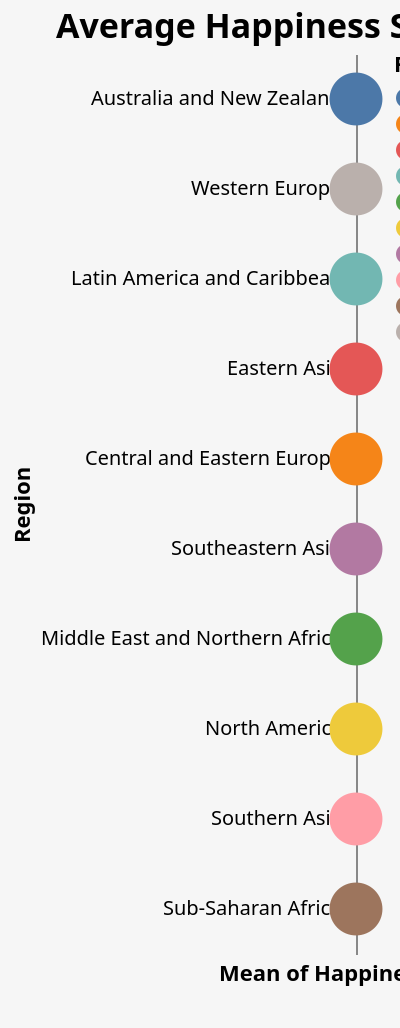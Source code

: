 {
  "$schema": "https://vega.github.io/schema/vega-lite/v4.json",
  "padding": 5,
  "title": {
    "text": "Average Happiness Score by Region",
    "fontSize": 17,
    "fontWeight": 600
  },
  "description": "A simple bar chart with embedded data.",
  "width": "container",
  "height": 450,
  "data": {
    "values": [
      {
        "Country": "Afghanistan",
        "Region": "Southern Asia",
        "Happiness Score": 3.203,
        "Economy (GDP per capita)": 0.35,
        "Social support": 0.517,
        "Health (life expectancy)": 0.361,
        "Freedom to make life choices": 0,
        "Generosity": 0.158,
        "Perceptions of corruption": 0.025,
        "Life expectancy": 64.833,
        "Suicide rate (100,000)": 1747
      },
      {
        "Country": "Albania",
        "Region": "Central and Eastern Europe",
        "Happiness Score": 4.719,
        "Economy (GDP per capita)": 0.947,
        "Social support": 0.848,
        "Health (life expectancy)": 0.874,
        "Freedom to make life choices": 0.383,
        "Generosity": 0.178,
        "Perceptions of corruption": 0.027,
        "Life expectancy": 78.573,
        "Suicide rate (100,000)": 182
      },
      {
        "Country": "Algeria",
        "Region": "Middle East and Northern Africa",
        "Happiness Score": 5.211,
        "Economy (GDP per capita)": 1.002,
        "Social support": 1.16,
        "Health (life expectancy)": 0.785,
        "Freedom to make life choices": 0.086,
        "Generosity": 0.073,
        "Perceptions of corruption": 0.114,
        "Life expectancy": 76.88,
        "Suicide rate (100,000)": 1351
      },
      {
        "Country": "Angola",
        "Region": "Sub-Saharan Africa",
        "Happiness Score": 3.795,
        "Economy (GDP per capita)": 0.73,
        "Social support": 1.125,
        "Health (life expectancy)": 0.269,
        "Freedom to make life choices": 0,
        "Generosity": 0.079,
        "Perceptions of corruption": 0.061,
        "Life expectancy": 61.147,
        "Suicide rate (100,000)": 1448
      },
      {
        "Country": "Argentina",
        "Region": "Latin America and Caribbean",
        "Happiness Score": 6.086,
        "Economy (GDP per capita)": 1.092,
        "Social support": 1.432,
        "Health (life expectancy)": 0.881,
        "Freedom to make life choices": 0.471,
        "Generosity": 0.066,
        "Perceptions of corruption": 0.05,
        "Life expectancy": 76.667,
        "Suicide rate (100,000)": 4081
      },
      {
        "Country": "Armenia",
        "Region": "Central and Eastern Europe",
        "Happiness Score": 4.559,
        "Economy (GDP per capita)": 0.85,
        "Social support": 1.055,
        "Health (life expectancy)": 0.815,
        "Freedom to make life choices": 0.283,
        "Generosity": 0.095,
        "Perceptions of corruption": 0.064,
        "Life expectancy": 75.087,
        "Suicide rate (100,000)": 195
      },
      {
        "Country": "Australia",
        "Region": "Australia and New Zealand",
        "Happiness Score": 7.228,
        "Economy (GDP per capita)": 1.372,
        "Social support": 1.548,
        "Health (life expectancy)": 1.036,
        "Freedom to make life choices": 0.557,
        "Generosity": 0.332,
        "Perceptions of corruption": 0.29,
        "Life expectancy": 83.436,
        "Suicide rate (100,000)": 3287
      },
      {
        "Country": "Austria",
        "Region": "Western Europe",
        "Happiness Score": 7.246,
        "Economy (GDP per capita)": 1.376,
        "Social support": 1.475,
        "Health (life expectancy)": 1.016,
        "Freedom to make life choices": 0.532,
        "Generosity": 0.244,
        "Perceptions of corruption": 0.226,
        "Life expectancy": 81.544,
        "Suicide rate (100,000)": 1387
      },
      {
        "Country": "Azerbaijan",
        "Region": "Central and Eastern Europe",
        "Happiness Score": 5.208,
        "Economy (GDP per capita)": 1.043,
        "Social support": 1.147,
        "Health (life expectancy)": 0.769,
        "Freedom to make life choices": 0.351,
        "Generosity": 0.035,
        "Perceptions of corruption": 0.182,
        "Life expectancy": 73.005,
        "Suicide rate (100,000)": 259
      },
      {
        "Country": "Bahrain",
        "Region": "Middle East and Northern Africa",
        "Happiness Score": 6.199,
        "Economy (GDP per capita)": 1.362,
        "Social support": 1.368,
        "Health (life expectancy)": 0.871,
        "Freedom to make life choices": 0.536,
        "Generosity": 0.255,
        "Perceptions of corruption": 0.11,
        "Life expectancy": 77.292,
        "Suicide rate (100,000)": 93
      },
      {
        "Country": "Bangladesh",
        "Region": "Southern Asia",
        "Happiness Score": 4.456,
        "Economy (GDP per capita)": 0.562,
        "Social support": 0.928,
        "Health (life expectancy)": 0.723,
        "Freedom to make life choices": 0.527,
        "Generosity": 0.166,
        "Perceptions of corruption": 0.143,
        "Life expectancy": 72.591,
        "Suicide rate (100,000)": 9521
      },
      {
        "Country": "Belarus",
        "Region": "Central and Eastern Europe",
        "Happiness Score": 5.323,
        "Economy (GDP per capita)": 1.067,
        "Social support": 1.465,
        "Health (life expectancy)": 0.789,
        "Freedom to make life choices": 0.235,
        "Generosity": 0.094,
        "Perceptions of corruption": 0.142,
        "Life expectancy": 74.791,
        "Suicide rate (100,000)": 2477
      },
      {
        "Country": "Belgium",
        "Region": "Western Europe",
        "Happiness Score": 6.923,
        "Economy (GDP per capita)": 1.356,
        "Social support": 1.504,
        "Health (life expectancy)": 0.986,
        "Freedom to make life choices": 0.473,
        "Generosity": 0.16,
        "Perceptions of corruption": 0.21,
        "Life expectancy": 81.628,
        "Suicide rate (100,000)": 2377
      },
      {
        "Country": "Benin",
        "Region": "Latin America and Caribbean",
        "Happiness Score": 4.883,
        "Economy (GDP per capita)": 0.393,
        "Social support": 0.437,
        "Health (life expectancy)": 0.397,
        "Freedom to make life choices": 0.349,
        "Generosity": 0.175,
        "Perceptions of corruption": 0.082,
        "Life expectancy": 61.771,
        "Suicide rate (100,000)": 1137
      },
      {
        "Country": "Bhutan",
        "Region": "Sub-Saharan Africa",
        "Happiness Score": 5.082,
        "Economy (GDP per capita)": 0.813,
        "Social support": 1.321,
        "Health (life expectancy)": 0.604,
        "Freedom to make life choices": 0.457,
        "Generosity": 0.37,
        "Perceptions of corruption": 0.167,
        "Life expectancy": 71.777,
        "Suicide rate (100,000)": 86
      },
      {
        "Country": "Bolivia",
        "Region": "Southern Asia",
        "Happiness Score": 5.779,
        "Economy (GDP per capita)": 0.776,
        "Social support": 1.209,
        "Health (life expectancy)": 0.706,
        "Freedom to make life choices": 0.511,
        "Generosity": 0.137,
        "Perceptions of corruption": 0.064,
        "Life expectancy": 71.513,
        "Suicide rate (100,000)": 0
      },
      {
        "Country": "Bosnia and Herzegovina",
        "Region": "Latin America and Caribbean",
        "Happiness Score": 5.386,
        "Economy (GDP per capita)": 0.945,
        "Social support": 1.212,
        "Health (life expectancy)": 0.845,
        "Freedom to make life choices": 0.212,
        "Generosity": 0.263,
        "Perceptions of corruption": 0.006,
        "Life expectancy": 77.401,
        "Suicide rate (100,000)": 293
      },
      {
        "Country": "Botswana",
        "Region": "Central and Eastern Europe",
        "Happiness Score": 3.488,
        "Economy (GDP per capita)": 1.041,
        "Social support": 1.145,
        "Health (life expectancy)": 0.538,
        "Freedom to make life choices": 0.455,
        "Generosity": 0.025,
        "Perceptions of corruption": 0.1,
        "Life expectancy": 69.592,
        "Suicide rate (100,000)": 210
      },
      {
        "Country": "Brazil",
        "Region": "Sub-Saharan Africa",
        "Happiness Score": 6.3,
        "Economy (GDP per capita)": 1.004,
        "Social support": 1.439,
        "Health (life expectancy)": 0.802,
        "Freedom to make life choices": 0.39,
        "Generosity": 0.099,
        "Perceptions of corruption": 0.086,
        "Life expectancy": 75.881,
        "Suicide rate (100,000)": 13616
      },
      {
        "Country": "Bulgaria",
        "Region": "Latin America and Caribbean",
        "Happiness Score": 5.011,
        "Economy (GDP per capita)": 1.092,
        "Social support": 1.513,
        "Health (life expectancy)": 0.815,
        "Freedom to make life choices": 0.311,
        "Generosity": 0.081,
        "Perceptions of corruption": 0.004,
        "Life expectancy": 75.046,
        "Suicide rate (100,000)": 811
      },
      {
        "Country": "Burkina Faso",
        "Region": "Central and Eastern Europe",
        "Happiness Score": 4.587,
        "Economy (GDP per capita)": 0.331,
        "Social support": 1.056,
        "Health (life expectancy)": 0.38,
        "Freedom to make life choices": 0.255,
        "Generosity": 0.177,
        "Perceptions of corruption": 0.113,
        "Life expectancy": 61.577,
        "Suicide rate (100,000)": 1521
      },
      {
        "Country": "Burundi",
        "Region": "Sub-Saharan Africa",
        "Happiness Score": 3.775,
        "Economy (GDP per capita)": 0.046,
        "Social support": 0.447,
        "Health (life expectancy)": 0.38,
        "Freedom to make life choices": 0.22,
        "Generosity": 0.176,
        "Perceptions of corruption": 0.18,
        "Life expectancy": 61.584,
        "Suicide rate (100,000)": 1017
      },
      {
        "Country": "Cambodia",
        "Region": "Sub-Saharan Africa",
        "Happiness Score": 4.7,
        "Economy (GDP per capita)": 0.574,
        "Social support": 1.122,
        "Health (life expectancy)": 0.637,
        "Freedom to make life choices": 0.609,
        "Generosity": 0.232,
        "Perceptions of corruption": 0.062,
        "Life expectancy": 69.823,
        "Suicide rate (100,000)": 861
      },
      {
        "Country": "Cameroon",
        "Region": "Southeastern Asia",
        "Happiness Score": 5.044,
        "Economy (GDP per capita)": 0.549,
        "Social support": 0.91,
        "Health (life expectancy)": 0.331,
        "Freedom to make life choices": 0.381,
        "Generosity": 0.187,
        "Perceptions of corruption": 0.037,
        "Life expectancy": 59.292,
        "Suicide rate (100,000)": 3076
      },
      {
        "Country": "Canada",
        "Region": "Sub-Saharan Africa",
        "Happiness Score": 7.278,
        "Economy (GDP per capita)": 1.365,
        "Social support": 1.505,
        "Health (life expectancy)": 1.039,
        "Freedom to make life choices": 0.584,
        "Generosity": 0.285,
        "Perceptions of corruption": 0.308,
        "Life expectancy": 82.434,
        "Suicide rate (100,000)": 4634
      },
      {
        "Country": "Central African Republic",
        "Region": "North America",
        "Happiness Score": 3.083,
        "Economy (GDP per capita)": 0.026,
        "Social support": 0,
        "Health (life expectancy)": 0.105,
        "Freedom to make life choices": 0.225,
        "Generosity": 0.235,
        "Perceptions of corruption": 0.035,
        "Life expectancy": 53.283,
        "Suicide rate (100,000)": 359
      },
      {
        "Country": "Chad",
        "Region": "Sub-Saharan Africa",
        "Happiness Score": 4.35,
        "Economy (GDP per capita)": 0.35,
        "Social support": 0.766,
        "Health (life expectancy)": 0.192,
        "Freedom to make life choices": 0.174,
        "Generosity": 0.198,
        "Perceptions of corruption": 0.078,
        "Life expectancy": 54.239,
        "Suicide rate (100,000)": 1362
      },
      {
        "Country": "Chile",
        "Region": "Latin America and Caribbean",
        "Happiness Score": 6.444,
        "Economy (GDP per capita)": 1.159,
        "Social support": 1.369,
        "Health (life expectancy)": 0.92,
        "Freedom to make life choices": 0.357,
        "Generosity": 0.187,
        "Perceptions of corruption": 0.056,
        "Life expectancy": 80.181,
        "Suicide rate (100,000)": 1985
      },
      {
        "Country": "China",
        "Region": "Eastern Asia",
        "Happiness Score": 5.191,
        "Economy (GDP per capita)": 1.029,
        "Social support": 1.125,
        "Health (life expectancy)": 0.893,
        "Freedom to make life choices": 0.521,
        "Generosity": 0.058,
        "Perceptions of corruption": 0.1,
        "Life expectancy": 76.912,
        "Suicide rate (100,000)": 138482
      },
      {
        "Country": "Colombia",
        "Region": "Latin America and Caribbean",
        "Happiness Score": 6.125,
        "Economy (GDP per capita)": 0.985,
        "Social support": 1.41,
        "Health (life expectancy)": 0.841,
        "Freedom to make life choices": 0.47,
        "Generosity": 0.099,
        "Perceptions of corruption": 0.034,
        "Life expectancy": 77.287,
        "Suicide rate (100,000)": 3576
      },
      {
        "Country": "Comoros",
        "Region": "Sub-Saharan Africa",
        "Happiness Score": 3.973,
        "Economy (GDP per capita)": 0.274,
        "Social support": 0.757,
        "Health (life expectancy)": 0.505,
        "Freedom to make life choices": 0.142,
        "Generosity": 0.275,
        "Perceptions of corruption": 0.078,
        "Life expectancy": 64.321,
        "Suicide rate (100,000)": 57
      },
      {
        "Country": "Congo (Brazzaville)",
        "Region": "Sub-Saharan Africa",
        "Happiness Score": 4.812,
        "Economy (GDP per capita)": 0.673,
        "Social support": 0.799,
        "Health (life expectancy)": 0.508,
        "Freedom to make life choices": 0.372,
        "Generosity": 0.105,
        "Perceptions of corruption": 0.093,
        "Life expectancy": 64.57,
        "Suicide rate (100,000)": 0
      },
      {
        "Country": "Congo (Kinshasa)",
        "Region": "Sub-Saharan Africa",
        "Happiness Score": 4.418,
        "Economy (GDP per capita)": 0.094,
        "Social support": 1.125,
        "Health (life expectancy)": 0.357,
        "Freedom to make life choices": 0.269,
        "Generosity": 0.212,
        "Perceptions of corruption": 0.053,
        "Life expectancy": 64.57,
        "Suicide rate (100,000)": 0
      },
      {
        "Country": "Costa Rica",
        "Region": "Latin America and Caribbean",
        "Happiness Score": 7.167,
        "Economy (GDP per capita)": 1.034,
        "Social support": 1.441,
        "Health (life expectancy)": 0.963,
        "Freedom to make life choices": 0.558,
        "Generosity": 0.144,
        "Perceptions of corruption": 0.093,
        "Life expectancy": 80.279,
        "Suicide rate (100,000)": 395
      },
      {
        "Country": "Croatia",
        "Region": "Central and Eastern Europe",
        "Happiness Score": 5.432,
        "Economy (GDP per capita)": 1.155,
        "Social support": 1.266,
        "Health (life expectancy)": 0.914,
        "Freedom to make life choices": 0.296,
        "Generosity": 0.119,
        "Perceptions of corruption": 0.022,
        "Life expectancy": 78.488,
        "Suicide rate (100,000)": 686
      },
      {
        "Country": "Cyprus",
        "Region": "Western Europe",
        "Happiness Score": 6.046,
        "Economy (GDP per capita)": 1.263,
        "Social support": 1.223,
        "Health (life expectancy)": 1.042,
        "Freedom to make life choices": 0.406,
        "Generosity": 0.19,
        "Perceptions of corruption": 0.041,
        "Life expectancy": 80.982,
        "Suicide rate (100,000)": 63
      },
      {
        "Country": "Czech Republic",
        "Region": "Central and Eastern Europe",
        "Happiness Score": 6.852,
        "Economy (GDP per capita)": 1.269,
        "Social support": 1.487,
        "Health (life expectancy)": 0.92,
        "Freedom to make life choices": 0.457,
        "Generosity": 0.046,
        "Perceptions of corruption": 0.036,
        "Life expectancy": 79.376,
        "Suicide rate (100,000)": 0
      },
      {
        "Country": "Denmark",
        "Region": "Western Europe",
        "Happiness Score": 7.6,
        "Economy (GDP per capita)": 1.383,
        "Social support": 1.573,
        "Health (life expectancy)": 0.996,
        "Freedom to make life choices": 0.592,
        "Generosity": 0.252,
        "Perceptions of corruption": 0.41,
        "Life expectancy": 80.898,
        "Suicide rate (100,000)": 736
      },
      {
        "Country": "Dominican Republic",
        "Region": "Latin America and Caribbean",
        "Happiness Score": 5.425,
        "Economy (GDP per capita)": 1.015,
        "Social support": 1.401,
        "Health (life expectancy)": 0.779,
        "Freedom to make life choices": 0.497,
        "Generosity": 0.113,
        "Perceptions of corruption": 0.101,
        "Life expectancy": 74.081,
        "Suicide rate (100,000)": 1052
      },
      {
        "Country": "Ecuador",
        "Region": "Latin America and Caribbean",
        "Happiness Score": 6.028,
        "Economy (GDP per capita)": 0.912,
        "Social support": 1.312,
        "Health (life expectancy)": 0.868,
        "Freedom to make life choices": 0.498,
        "Generosity": 0.126,
        "Perceptions of corruption": 0.087,
        "Life expectancy": 77.01,
        "Suicide rate (100,000)": 1213
      },
      {
        "Country": "Egypt",
        "Region": "Middle East and Northern Africa",
        "Happiness Score": 4.166,
        "Economy (GDP per capita)": 0.913,
        "Social support": 1.039,
        "Health (life expectancy)": 0.644,
        "Freedom to make life choices": 0.241,
        "Generosity": 0.076,
        "Perceptions of corruption": 0.067,
        "Life expectancy": 71.99,
        "Suicide rate (100,000)": 3937
      },
      {
        "Country": "El Salvador",
        "Region": "Latin America and Caribbean",
        "Happiness Score": 6.253,
        "Economy (GDP per capita)": 0.794,
        "Social support": 1.242,
        "Health (life expectancy)": 0.789,
        "Freedom to make life choices": 0.43,
        "Generosity": 0.093,
        "Perceptions of corruption": 0.074,
        "Life expectancy": 73.317,
        "Suicide rate (100,000)": 880
      },
      {
        "Country": "Estonia",
        "Region": "Central and Eastern Europe",
        "Happiness Score": 5.893,
        "Economy (GDP per capita)": 1.237,
        "Social support": 1.528,
        "Health (life expectancy)": 0.874,
        "Freedom to make life choices": 0.495,
        "Generosity": 0.103,
        "Perceptions of corruption": 0.161,
        "Life expectancy": 78.745,
        "Suicide rate (100,000)": 235
      },
      {
        "Country": "Ethiopia",
        "Region": "Sub-Saharan Africa",
        "Happiness Score": 4.286,
        "Economy (GDP per capita)": 0.336,
        "Social support": 1.033,
        "Health (life expectancy)": 0.532,
        "Freedom to make life choices": 0.344,
        "Generosity": 0.209,
        "Perceptions of corruption": 0.1,
        "Life expectancy": 66.597,
        "Suicide rate (100,000)": 7864
      },
      {
        "Country": "Finland",
        "Region": "Western Europe",
        "Happiness Score": 7.769,
        "Economy (GDP per capita)": 1.34,
        "Social support": 1.587,
        "Health (life expectancy)": 0.986,
        "Freedom to make life choices": 0.596,
        "Generosity": 0.153,
        "Perceptions of corruption": 0.393,
        "Life expectancy": 81.908,
        "Suicide rate (100,000)": 878
      },
      {
        "Country": "France",
        "Region": "Western Europe",
        "Happiness Score": 6.592,
        "Economy (GDP per capita)": 1.324,
        "Social support": 1.472,
        "Health (life expectancy)": 1.045,
        "Freedom to make life choices": 0.436,
        "Generosity": 0.111,
        "Perceptions of corruption": 0.183,
        "Life expectancy": 82.659,
        "Suicide rate (100,000)": 11503
      },
      {
        "Country": "Gabon",
        "Region": "Sub-Saharan Africa",
        "Happiness Score": 4.799,
        "Economy (GDP per capita)": 1.057,
        "Social support": 1.183,
        "Health (life expectancy)": 0.571,
        "Freedom to make life choices": 0.295,
        "Generosity": 0.043,
        "Perceptions of corruption": 0.055,
        "Life expectancy": 66.467,
        "Suicide rate (100,000)": 150
      },
      {
        "Country": "Gambia",
        "Region": "Western Europe",
        "Happiness Score": 4.516,
        "Economy (GDP per capita)": 0.308,
        "Social support": 0.939,
        "Health (life expectancy)": 0.428,
        "Freedom to make life choices": 0.382,
        "Generosity": 0.269,
        "Perceptions of corruption": 0.167,
        "Life expectancy": 62.05,
        "Suicide rate (100,000)": 116
      },
      {
        "Country": "Georgia",
        "Region": "Central and Eastern Europe",
        "Happiness Score": 4.519,
        "Economy (GDP per capita)": 0.886,
        "Social support": 0.666,
        "Health (life expectancy)": 0.752,
        "Freedom to make life choices": 0.346,
        "Generosity": 0.043,
        "Perceptions of corruption": 0.164,
        "Life expectancy": 73.767,
        "Suicide rate (100,000)": 328
      },
      {
        "Country": "Germany",
        "Region": "Western Europe",
        "Happiness Score": 6.985,
        "Economy (GDP per capita)": 1.373,
        "Social support": 1.454,
        "Health (life expectancy)": 0.987,
        "Freedom to make life choices": 0.495,
        "Generosity": 0.261,
        "Perceptions of corruption": 0.265,
        "Life expectancy": 81.326,
        "Suicide rate (100,000)": 11305
      },
      {
        "Country": "Ghana",
        "Region": "Sub-Saharan Africa",
        "Happiness Score": 4.996,
        "Economy (GDP per capita)": 0.611,
        "Social support": 0.868,
        "Health (life expectancy)": 0.486,
        "Freedom to make life choices": 0.381,
        "Generosity": 0.245,
        "Perceptions of corruption": 0.04,
        "Life expectancy": 64.074,
        "Suicide rate (100,000)": 1607
      },
      {
        "Country": "Greece",
        "Region": "Western Europe",
        "Happiness Score": 5.287,
        "Economy (GDP per capita)": 1.181,
        "Social support": 1.156,
        "Health (life expectancy)": 0.999,
        "Freedom to make life choices": 0.067,
        "Generosity": 0,
        "Perceptions of corruption": 0.034,
        "Life expectancy": 82.239,
        "Suicide rate (100,000)": 526
      },
      {
        "Country": "Guatemala",
        "Region": "Latin America and Caribbean",
        "Happiness Score": 6.436,
        "Economy (GDP per capita)": 0.8,
        "Social support": 1.269,
        "Health (life expectancy)": 0.746,
        "Freedom to make life choices": 0.535,
        "Generosity": 0.175,
        "Perceptions of corruption": 0.078,
        "Life expectancy": 74.302,
        "Suicide rate (100,000)": 466
      },
      {
        "Country": "Guinea",
        "Region": "Sub-Saharan Africa",
        "Happiness Score": 4.534,
        "Economy (GDP per capita)": 0.38,
        "Social support": 0.829,
        "Health (life expectancy)": 0.375,
        "Freedom to make life choices": 0.332,
        "Generosity": 0.207,
        "Perceptions of corruption": 0.086,
        "Life expectancy": 61.602,
        "Suicide rate (100,000)": 782
      },
      {
        "Country": "Haiti",
        "Region": "Latin America and Caribbean",
        "Happiness Score": 3.597,
        "Economy (GDP per capita)": 0.323,
        "Social support": 0.688,
        "Health (life expectancy)": 0.449,
        "Freedom to make life choices": 0.026,
        "Generosity": 0.419,
        "Perceptions of corruption": 0.11,
        "Life expectancy": 64.001,
        "Suicide rate (100,000)": 1301
      },
      {
        "Country": "Honduras",
        "Region": "Latin America and Caribbean",
        "Happiness Score": 5.86,
        "Economy (GDP per capita)": 0.642,
        "Social support": 1.236,
        "Health (life expectancy)": 0.828,
        "Freedom to make life choices": 0.507,
        "Generosity": 0.246,
        "Perceptions of corruption": 0.078,
        "Life expectancy": 75.27,
        "Suicide rate (100,000)": 278
      },
      {
        "Country": "Hong Kong",
        "Region": "Eastern Asia",
        "Happiness Score": 5.43,
        "Economy (GDP per capita)": 1.438,
        "Social support": 1.277,
        "Health (life expectancy)": 1.122,
        "Freedom to make life choices": 0.44,
        "Generosity": 0.258,
        "Perceptions of corruption": 0.287,
        "Life expectancy": 84.857,
        "Suicide rate (100,000)": 0
      },
      {
        "Country": "Hungary",
        "Region": "Central and Eastern Europe",
        "Happiness Score": 5.758,
        "Economy (GDP per capita)": 1.201,
        "Social support": 1.41,
        "Health (life expectancy)": 0.828,
        "Freedom to make life choices": 0.199,
        "Generosity": 0.081,
        "Perceptions of corruption": 0.02,
        "Life expectancy": 76.875,
        "Suicide rate (100,000)": 1854
      },
      {
        "Country": "Iceland",
        "Region": "Western Europe",
        "Happiness Score": 7.494,
        "Economy (GDP per capita)": 1.38,
        "Social support": 1.624,
        "Health (life expectancy)": 1.026,
        "Freedom to make life choices": 0.591,
        "Generosity": 0.354,
        "Perceptions of corruption": 0.118,
        "Life expectancy": 82.993,
        "Suicide rate (100,000)": 47
      },
      {
        "Country": "India",
        "Region": "Southern Asia",
        "Happiness Score": 4.015,
        "Economy (GDP per capita)": 0.755,
        "Social support": 0.765,
        "Health (life expectancy)": 0.588,
        "Freedom to make life choices": 0.498,
        "Generosity": 0.2,
        "Perceptions of corruption": 0.085,
        "Life expectancy": 69.656,
        "Suicide rate (100,000)": 220481
      },
      {
        "Country": "Indonesia",
        "Region": "Southeastern Asia",
        "Happiness Score": 5.192,
        "Economy (GDP per capita)": 0.931,
        "Social support": 1.203,
        "Health (life expectancy)": 0.66,
        "Freedom to make life choices": 0.491,
        "Generosity": 0.498,
        "Perceptions of corruption": 0.028,
        "Life expectancy": 71.716,
        "Suicide rate (100,000)": 9101
      },
      {
        "Country": "Iran",
        "Region": "Middle East and Northern Africa",
        "Happiness Score": 4.548,
        "Economy (GDP per capita)": 1.1,
        "Social support": 0.842,
        "Health (life expectancy)": 0.785,
        "Freedom to make life choices": 0.305,
        "Generosity": 0.27,
        "Perceptions of corruption": 0.125,
        "Life expectancy": 76.677,
        "Suicide rate (100,000)": 0
      },
      {
        "Country": "Iraq",
        "Region": "Middle East and Northern Africa",
        "Happiness Score": 4.437,
        "Economy (GDP per capita)": 1.043,
        "Social support": 0.98,
        "Health (life expectancy)": 0.574,
        "Freedom to make life choices": 0.241,
        "Generosity": 0.148,
        "Perceptions of corruption": 0.089,
        "Life expectancy": 70.604,
        "Suicide rate (100,000)": 1153
      },
      {
        "Country": "Ireland",
        "Region": "Western Europe",
        "Happiness Score": 7.021,
        "Economy (GDP per capita)": 1.499,
        "Social support": 1.553,
        "Health (life expectancy)": 0.999,
        "Freedom to make life choices": 0.516,
        "Generosity": 0.298,
        "Perceptions of corruption": 0.31,
        "Life expectancy": 82.305,
        "Suicide rate (100,000)": 554
      },
      {
        "Country": "Israel",
        "Region": "Middle East and Northern Africa",
        "Happiness Score": 7.139,
        "Economy (GDP per capita)": 1.276,
        "Social support": 1.455,
        "Health (life expectancy)": 1.029,
        "Freedom to make life choices": 0.371,
        "Generosity": 0.261,
        "Perceptions of corruption": 0.082,
        "Life expectancy": 82.972,
        "Suicide rate (100,000)": 453
      },
      {
        "Country": "Italy",
        "Region": "Western Europe",
        "Happiness Score": 6.223,
        "Economy (GDP per capita)": 1.294,
        "Social support": 1.488,
        "Health (life expectancy)": 1.039,
        "Freedom to make life choices": 0.231,
        "Generosity": 0.158,
        "Perceptions of corruption": 0.03,
        "Life expectancy": 83.512,
        "Suicide rate (100,000)": 4971
      },
      {
        "Country": "Ivory Coast",
        "Region": "Sub-Saharan Africa",
        "Happiness Score": 4.944,
        "Economy (GDP per capita)": 0.569,
        "Social support": 0.808,
        "Health (life expectancy)": 0.232,
        "Freedom to make life choices": 0.352,
        "Generosity": 0.154,
        "Perceptions of corruption": 0.09,
        "Life expectancy": 83.512,
        "Suicide rate (100,000)": 0
      },
      {
        "Country": "Jamaica",
        "Region": "Latin America and Caribbean",
        "Happiness Score": 5.89,
        "Economy (GDP per capita)": 0.831,
        "Social support": 1.478,
        "Health (life expectancy)": 0.831,
        "Freedom to make life choices": 0.49,
        "Generosity": 0.107,
        "Perceptions of corruption": 0.028,
        "Life expectancy": 74.475,
        "Suicide rate (100,000)": 65
      },
      {
        "Country": "Japan",
        "Region": "Eastern Asia",
        "Happiness Score": 5.886,
        "Economy (GDP per capita)": 1.327,
        "Social support": 1.419,
        "Health (life expectancy)": 1.088,
        "Freedom to make life choices": 0.445,
        "Generosity": 0.069,
        "Perceptions of corruption": 0.14,
        "Life expectancy": 84.629,
        "Suicide rate (100,000)": 23532
      },
      {
        "Country": "Jordan",
        "Region": "Middle East and Northern Africa",
        "Happiness Score": 4.906,
        "Economy (GDP per capita)": 0.837,
        "Social support": 1.225,
        "Health (life expectancy)": 0.815,
        "Freedom to make life choices": 0.383,
        "Generosity": 0.11,
        "Perceptions of corruption": 0.13,
        "Life expectancy": 74.526,
        "Suicide rate (100,000)": 289
      },
      {
        "Country": "Kazakhstan",
        "Region": "Central and Eastern Europe",
        "Happiness Score": 5.809,
        "Economy (GDP per capita)": 1.173,
        "Social support": 1.508,
        "Health (life expectancy)": 0.729,
        "Freedom to make life choices": 0.41,
        "Generosity": 0.146,
        "Perceptions of corruption": 0.096,
        "Life expectancy": 73.597,
        "Suicide rate (100,000)": 4122
      },
      {
        "Country": "Kenya",
        "Region": "Sub-Saharan Africa",
        "Happiness Score": 4.509,
        "Economy (GDP per capita)": 0.512,
        "Social support": 0.983,
        "Health (life expectancy)": 0.581,
        "Freedom to make life choices": 0.431,
        "Generosity": 0.372,
        "Perceptions of corruption": 0.053,
        "Life expectancy": 66.699,
        "Suicide rate (100,000)": 1645
      },
      {
        "Country": "Kosovo",
        "Region": "Central and Eastern Europe",
        "Happiness Score": 6.1,
        "Economy (GDP per capita)": 0.882,
        "Social support": 1.232,
        "Health (life expectancy)": 0.758,
        "Freedom to make life choices": 0.489,
        "Generosity": 0.262,
        "Perceptions of corruption": 0.006,
        "Life expectancy": 68.369,
        "Suicide rate (100,000)": 0
      },
      {
        "Country": "Kuwait",
        "Region": "Middle East and Northern Africa",
        "Happiness Score": 6.021,
        "Economy (GDP per capita)": 1.5,
        "Social support": 1.319,
        "Health (life expectancy)": 0.808,
        "Freedom to make life choices": 0.493,
        "Generosity": 0.142,
        "Perceptions of corruption": 0.097,
        "Life expectancy": 75.489,
        "Suicide rate (100,000)": 95
      },
      {
        "Country": "Kyrgyzstan",
        "Region": "Central and Eastern Europe",
        "Happiness Score": 5.261,
        "Economy (GDP per capita)": 0.551,
        "Social support": 1.438,
        "Health (life expectancy)": 0.723,
        "Freedom to make life choices": 0.508,
        "Generosity": 0.3,
        "Perceptions of corruption": 0.023,
        "Life expectancy": 71.45,
        "Suicide rate (100,000)": 523
      },
      {
        "Country": "Laos",
        "Region": "Southeastern Asia",
        "Happiness Score": 4.796,
        "Economy (GDP per capita)": 0.764,
        "Social support": 1.03,
        "Health (life expectancy)": 0.551,
        "Freedom to make life choices": 0.547,
        "Generosity": 0.266,
        "Perceptions of corruption": 0.164,
        "Life expectancy": 67.923,
        "Suicide rate (100,000)": 0
      },
      {
        "Country": "Latvia",
        "Region": "Central and Eastern Europe",
        "Happiness Score": 5.94,
        "Economy (GDP per capita)": 1.187,
        "Social support": 1.465,
        "Health (life expectancy)": 0.812,
        "Freedom to make life choices": 0.264,
        "Generosity": 0.075,
        "Perceptions of corruption": 0.064,
        "Life expectancy": 75.292,
        "Suicide rate (100,000)": 409
      },
      {
        "Country": "Lebanon",
        "Region": "Middle East and Northern Africa",
        "Happiness Score": 5.197,
        "Economy (GDP per capita)": 0.987,
        "Social support": 1.224,
        "Health (life expectancy)": 0.815,
        "Freedom to make life choices": 0.216,
        "Generosity": 0.166,
        "Perceptions of corruption": 0.027,
        "Life expectancy": 78.93,
        "Suicide rate (100,000)": 226
      },
      {
        "Country": "Lesotho",
        "Region": "Sub-Saharan Africa",
        "Happiness Score": 3.802,
        "Economy (GDP per capita)": 0.489,
        "Social support": 1.169,
        "Health (life expectancy)": 0.168,
        "Freedom to make life choices": 0.359,
        "Generosity": 0.107,
        "Perceptions of corruption": 0.093,
        "Life expectancy": 54.331,
        "Suicide rate (100,000)": 447
      },
      {
        "Country": "Liberia",
        "Region": "Middle East and Northern Africa",
        "Happiness Score": 3.975,
        "Economy (GDP per capita)": 0.073,
        "Social support": 0.922,
        "Health (life expectancy)": 0.443,
        "Freedom to make life choices": 0.37,
        "Generosity": 0.233,
        "Perceptions of corruption": 0.033,
        "Life expectancy": 64.104,
        "Suicide rate (100,000)": 328
      },
      {
        "Country": "Libya",
        "Region": "Central and Eastern Europe",
        "Happiness Score": 5.525,
        "Economy (GDP per capita)": 1.044,
        "Social support": 1.303,
        "Health (life expectancy)": 0.673,
        "Freedom to make life choices": 0.416,
        "Generosity": 0.133,
        "Perceptions of corruption": 0.152,
        "Life expectancy": 72.913,
        "Suicide rate (100,000)": 347
      },
      {
        "Country": "Lithuania",
        "Region": "Western Europe",
        "Happiness Score": 6.149,
        "Economy (GDP per capita)": 1.238,
        "Social support": 1.515,
        "Health (life expectancy)": 0.818,
        "Freedom to make life choices": 0.291,
        "Generosity": 0.043,
        "Perceptions of corruption": 0.042,
        "Life expectancy": 75.933,
        "Suicide rate (100,000)": 894
      },
      {
        "Country": "Luxembourg",
        "Region": "Central and Eastern Europe",
        "Happiness Score": 7.09,
        "Economy (GDP per capita)": 1.609,
        "Social support": 1.479,
        "Health (life expectancy)": 1.012,
        "Freedom to make life choices": 0.526,
        "Generosity": 0.194,
        "Perceptions of corruption": 0.316,
        "Life expectancy": 82.25,
        "Suicide rate (100,000)": 82
      },
      {
        "Country": "Madagascar",
        "Region": "Sub-Saharan Africa",
        "Happiness Score": 3.933,
        "Economy (GDP per capita)": 0.274,
        "Social support": 0.916,
        "Health (life expectancy)": 0.555,
        "Freedom to make life choices": 0.148,
        "Generosity": 0.169,
        "Perceptions of corruption": 0.041,
        "Life expectancy": 67.041,
        "Suicide rate (100,000)": 1024
      },
      {
        "Country": "Malawi",
        "Region": "Sub-Saharan Africa",
        "Happiness Score": 3.41,
        "Economy (GDP per capita)": 0.191,
        "Social support": 0.56,
        "Health (life expectancy)": 0.495,
        "Freedom to make life choices": 0.443,
        "Generosity": 0.218,
        "Perceptions of corruption": 0.089,
        "Life expectancy": 64.263,
        "Suicide rate (100,000)": 671
      },
      {
        "Country": "Malaysia",
        "Region": "Southeastern Asia",
        "Happiness Score": 5.339,
        "Economy (GDP per capita)": 1.221,
        "Social support": 1.171,
        "Health (life expectancy)": 0.828,
        "Freedom to make life choices": 0.508,
        "Generosity": 0.26,
        "Perceptions of corruption": 0.024,
        "Life expectancy": 76.156,
        "Suicide rate (100,000)": 1734
      },
      {
        "Country": "Mali",
        "Region": "Sub-Saharan Africa",
        "Happiness Score": 4.39,
        "Economy (GDP per capita)": 0.385,
        "Social support": 1.105,
        "Health (life expectancy)": 0.308,
        "Freedom to make life choices": 0.327,
        "Generosity": 0.153,
        "Perceptions of corruption": 0.052,
        "Life expectancy": 59.306,
        "Suicide rate (100,000)": 916
      },
      {
        "Country": "Malta",
        "Region": "Western Europe",
        "Happiness Score": 6.726,
        "Economy (GDP per capita)": 1.3,
        "Social support": 1.52,
        "Health (life expectancy)": 0.999,
        "Freedom to make life choices": 0.564,
        "Generosity": 0.375,
        "Perceptions of corruption": 0.151,
        "Life expectancy": 82.53,
        "Suicide rate (100,000)": 33
      },
      {
        "Country": "Mauritania",
        "Region": "Sub-Saharan Africa",
        "Happiness Score": 4.49,
        "Economy (GDP per capita)": 0.57,
        "Social support": 1.167,
        "Health (life expectancy)": 0.489,
        "Freedom to make life choices": 0.066,
        "Generosity": 0.106,
        "Perceptions of corruption": 0.088,
        "Life expectancy": 64.925,
        "Suicide rate (100,000)": 194
      },
      {
        "Country": "Mauritius",
        "Region": "Sub-Saharan Africa",
        "Happiness Score": 5.888,
        "Economy (GDP per capita)": 1.12,
        "Social support": 1.402,
        "Health (life expectancy)": 0.798,
        "Freedom to make life choices": 0.498,
        "Generosity": 0.215,
        "Perceptions of corruption": 0.06,
        "Life expectancy": 74.991,
        "Suicide rate (100,000)": 99
      },
      {
        "Country": "Mexico",
        "Region": "Latin America and Caribbean",
        "Happiness Score": 6.595,
        "Economy (GDP per capita)": 1.07,
        "Social support": 1.323,
        "Health (life expectancy)": 0.861,
        "Freedom to make life choices": 0.433,
        "Generosity": 0.074,
        "Perceptions of corruption": 0.073,
        "Life expectancy": 75.054,
        "Suicide rate (100,000)": 6436
      },
      {
        "Country": "Moldova",
        "Region": "Central and Eastern Europe",
        "Happiness Score": 5.529,
        "Economy (GDP per capita)": 0.685,
        "Social support": 1.328,
        "Health (life expectancy)": 0.739,
        "Freedom to make life choices": 0.245,
        "Generosity": 0.181,
        "Perceptions of corruption": 0,
        "Life expectancy": 71.901,
        "Suicide rate (100,000)": 0
      },
      {
        "Country": "Mongolia",
        "Region": "Eastern Asia",
        "Happiness Score": 5.285,
        "Economy (GDP per capita)": 0.948,
        "Social support": 1.531,
        "Health (life expectancy)": 0.667,
        "Freedom to make life choices": 0.317,
        "Generosity": 0.235,
        "Perceptions of corruption": 0.038,
        "Life expectancy": 86.751,
        "Suicide rate (100,000)": 412
      },
      {
        "Country": "Montenegro",
        "Region": "Central and Eastern Europe",
        "Happiness Score": 5.523,
        "Economy (GDP per capita)": 1.051,
        "Social support": 1.361,
        "Health (life expectancy)": 0.871,
        "Freedom to make life choices": 0.197,
        "Generosity": 0.142,
        "Perceptions of corruption": 0.08,
        "Life expectancy": 76.884,
        "Suicide rate (100,000)": 65
      },
      {
        "Country": "Morocco",
        "Region": "Middle East and Northern Africa",
        "Happiness Score": 5.208,
        "Economy (GDP per capita)": 0.801,
        "Social support": 0.782,
        "Health (life expectancy)": 0.782,
        "Freedom to make life choices": 0.418,
        "Generosity": 0.036,
        "Perceptions of corruption": 0.076,
        "Life expectancy": 76.68,
        "Suicide rate (100,000)": 1045
      },
      {
        "Country": "Mozambique",
        "Region": "Sub-Saharan Africa",
        "Happiness Score": 4.417,
        "Economy (GDP per capita)": 0.198,
        "Social support": 0.902,
        "Health (life expectancy)": 0.173,
        "Freedom to make life choices": 0.531,
        "Generosity": 0.206,
        "Perceptions of corruption": 0.158,
        "Life expectancy": 60.854,
        "Suicide rate (100,000)": 1445
      },
      {
        "Country": "Myanmar",
        "Region": "Southeastern Asia",
        "Happiness Score": 4.36,
        "Economy (GDP per capita)": 0.71,
        "Social support": 1.181,
        "Health (life expectancy)": 0.555,
        "Freedom to make life choices": 0.525,
        "Generosity": 0.566,
        "Perceptions of corruption": 0.172,
        "Life expectancy": 67.134,
        "Suicide rate (100,000)": 4189
      },
      {
        "Country": "Namibia",
        "Region": "Sub-Saharan Africa",
        "Happiness Score": 4.639,
        "Economy (GDP per capita)": 0.879,
        "Social support": 1.313,
        "Health (life expectancy)": 0.477,
        "Freedom to make life choices": 0.401,
        "Generosity": 0.07,
        "Perceptions of corruption": 0.056,
        "Life expectancy": 63.708,
        "Suicide rate (100,000)": 213
      },
      {
        "Country": "Nepal",
        "Region": "Southern Asia",
        "Happiness Score": 4.913,
        "Economy (GDP per capita)": 0.446,
        "Social support": 1.226,
        "Health (life expectancy)": 0.677,
        "Freedom to make life choices": 0.439,
        "Generosity": 0.285,
        "Perceptions of corruption": 0.089,
        "Life expectancy": 70.778,
        "Suicide rate (100,000)": 2472
      },
      {
        "Country": "Netherlands",
        "Region": "Western Europe",
        "Happiness Score": 7.488,
        "Economy (GDP per capita)": 1.396,
        "Social support": 1.522,
        "Health (life expectancy)": 0.999,
        "Freedom to make life choices": 0.557,
        "Generosity": 0.322,
        "Perceptions of corruption": 0.298,
        "Life expectancy": 82.283,
        "Suicide rate (100,000)": 2150
      },
      {
        "Country": "New Zealand",
        "Region": "Australia and New Zealand",
        "Happiness Score": 7.307,
        "Economy (GDP per capita)": 1.303,
        "Social support": 1.557,
        "Health (life expectancy)": 1.026,
        "Freedom to make life choices": 0.585,
        "Generosity": 0.33,
        "Perceptions of corruption": 0.38,
        "Life expectancy": 82.288,
        "Suicide rate (100,000)": 574
      },
      {
        "Country": "Nicaragua",
        "Region": "Latin America and Caribbean",
        "Happiness Score": 6.105,
        "Economy (GDP per capita)": 0.694,
        "Social support": 1.325,
        "Health (life expectancy)": 0.835,
        "Freedom to make life choices": 0.435,
        "Generosity": 0.2,
        "Perceptions of corruption": 0.127,
        "Life expectancy": 74.485,
        "Suicide rate (100,000)": 789
      },
      {
        "Country": "Niger",
        "Region": "Sub-Saharan Africa",
        "Happiness Score": 4.628,
        "Economy (GDP per capita)": 0.138,
        "Social support": 0.774,
        "Health (life expectancy)": 0.366,
        "Freedom to make life choices": 0.318,
        "Generosity": 0.188,
        "Perceptions of corruption": 0.102,
        "Life expectancy": 62.42,
        "Suicide rate (100,000)": 1032
      },
      {
        "Country": "Nigeria",
        "Region": "Sub-Saharan Africa",
        "Happiness Score": 5.265,
        "Economy (GDP per capita)": 0.696,
        "Social support": 1.111,
        "Health (life expectancy)": 0.245,
        "Freedom to make life choices": 0.426,
        "Generosity": 0.215,
        "Perceptions of corruption": 0.041,
        "Life expectancy": 54.687,
        "Suicide rate (100,000)": 18608
      },
      {
        "Country": "North Macedonia",
        "Region": "Western Europe",
        "Happiness Score": 5.274,
        "Economy (GDP per capita)": 0.983,
        "Social support": 1.294,
        "Health (life expectancy)": 0.838,
        "Freedom to make life choices": 0.345,
        "Generosity": 0.185,
        "Perceptions of corruption": 0.034,
        "Life expectancy": 76.735,
        "Suicide rate (100,000)": 0
      },
      {
        "Country": "Northern Cyprus",
        "Region": "Western Europe",
        "Happiness Score": 5.718,
        "Economy (GDP per capita)": 1.263,
        "Social support": 1.252,
        "Health (life expectancy)": 1.042,
        "Freedom to make life choices": 0.417,
        "Generosity": 0.191,
        "Perceptions of corruption": 0.162,
        "Life expectancy": 79.221,
        "Suicide rate (100,000)": 0
      },
      {
        "Country": "Norway",
        "Region": "Southern Asia",
        "Happiness Score": 7.554,
        "Economy (GDP per capita)": 1.488,
        "Social support": 1.582,
        "Health (life expectancy)": 1.028,
        "Freedom to make life choices": 0.603,
        "Generosity": 0.271,
        "Perceptions of corruption": 0.341,
        "Life expectancy": 82.404,
        "Suicide rate (100,000)": 651
      },
      {
        "Country": "Pakistan",
        "Region": "Middle East and Northern Africa",
        "Happiness Score": 5.653,
        "Economy (GDP per capita)": 0.677,
        "Social support": 0.886,
        "Health (life expectancy)": 0.535,
        "Freedom to make life choices": 0.313,
        "Generosity": 0.22,
        "Perceptions of corruption": 0.098,
        "Life expectancy": 67.273,
        "Suicide rate (100,000)": 6155
      },
      {
        "Country": "Palestinian Territories",
        "Region": "Latin America and Caribbean",
        "Happiness Score": 4.696,
        "Economy (GDP per capita)": 0.657,
        "Social support": 1.247,
        "Health (life expectancy)": 0.672,
        "Freedom to make life choices": 0.225,
        "Generosity": 0.103,
        "Perceptions of corruption": 0.066,
        "Life expectancy": 74.053,
        "Suicide rate (100,000)": 180
      },
      {
        "Country": "Panama",
        "Region": "Latin America and Caribbean",
        "Happiness Score": 6.321,
        "Economy (GDP per capita)": 1.149,
        "Social support": 1.442,
        "Health (life expectancy)": 0.91,
        "Freedom to make life choices": 0.516,
        "Generosity": 0.109,
        "Perceptions of corruption": 0.054,
        "Life expectancy": 78.506,
        "Suicide rate (100,000)": 516
      },
      {
        "Country": "Paraguay",
        "Region": "Latin America and Caribbean",
        "Happiness Score": 5.743,
        "Economy (GDP per capita)": 0.855,
        "Social support": 1.475,
        "Health (life expectancy)": 0.777,
        "Freedom to make life choices": 0.514,
        "Generosity": 0.184,
        "Perceptions of corruption": 0.08,
        "Life expectancy": 74.254,
        "Suicide rate (100,000)": 661
      },
      {
        "Country": "Peru",
        "Region": "Southeastern Asia",
        "Happiness Score": 5.697,
        "Economy (GDP per capita)": 0.96,
        "Social support": 1.274,
        "Health (life expectancy)": 0.854,
        "Freedom to make life choices": 0.455,
        "Generosity": 0.083,
        "Perceptions of corruption": 0.027,
        "Life expectancy": 76.736,
        "Suicide rate (100,000)": 1567
      },
      {
        "Country": "Philippines",
        "Region": "Central and Eastern Europe",
        "Happiness Score": 5.631,
        "Economy (GDP per capita)": 0.807,
        "Social support": 1.293,
        "Health (life expectancy)": 0.657,
        "Freedom to make life choices": 0.558,
        "Generosity": 0.117,
        "Perceptions of corruption": 0.107,
        "Life expectancy": 71.231,
        "Suicide rate (100,000)": 3413
      },
      {
        "Country": "Poland",
        "Region": "Western Europe",
        "Happiness Score": 6.182,
        "Economy (GDP per capita)": 1.206,
        "Social support": 1.438,
        "Health (life expectancy)": 0.884,
        "Freedom to make life choices": 0.483,
        "Generosity": 0.117,
        "Perceptions of corruption": 0.05,
        "Life expectancy": 78.73,
        "Suicide rate (100,000)": 6143
      },
      {
        "Country": "Portugal",
        "Region": "Latin America and Caribbean",
        "Happiness Score": 5.693,
        "Economy (GDP per capita)": 1.221,
        "Social support": 1.431,
        "Health (life expectancy)": 0.999,
        "Freedom to make life choices": 0.508,
        "Generosity": 0.047,
        "Perceptions of corruption": 0.025,
        "Life expectancy": 82.049,
        "Suicide rate (100,000)": 1436
      },
      {
        "Country": "Qatar",
        "Region": "Middle East and Northern Africa",
        "Happiness Score": 6.374,
        "Economy (GDP per capita)": 1.684,
        "Social support": 1.313,
        "Health (life expectancy)": 0.871,
        "Freedom to make life choices": 0.555,
        "Generosity": 0.22,
        "Perceptions of corruption": 0.167,
        "Life expectancy": 80.227,
        "Suicide rate (100,000)": 184
      },
      {
        "Country": "Romania",
        "Region": "Central and Eastern Europe",
        "Happiness Score": 6.07,
        "Economy (GDP per capita)": 1.162,
        "Social support": 1.232,
        "Health (life expectancy)": 0.825,
        "Freedom to make life choices": 0.462,
        "Generosity": 0.083,
        "Perceptions of corruption": 0.005,
        "Life expectancy": 76.054,
        "Suicide rate (100,000)": 2029
      },
      {
        "Country": "Russia",
        "Region": "Central and Eastern Europe",
        "Happiness Score": 5.648,
        "Economy (GDP per capita)": 1.183,
        "Social support": 1.452,
        "Health (life expectancy)": 0.726,
        "Freedom to make life choices": 0.334,
        "Generosity": 0.082,
        "Perceptions of corruption": 0.031,
        "Life expectancy": 72.584,
        "Suicide rate (100,000)": 45178
      },
      {
        "Country": "Rwanda",
        "Region": "Sub-Saharan Africa",
        "Happiness Score": 3.334,
        "Economy (GDP per capita)": 0.359,
        "Social support": 0.711,
        "Health (life expectancy)": 0.614,
        "Freedom to make life choices": 0.555,
        "Generosity": 0.217,
        "Perceptions of corruption": 0.411,
        "Life expectancy": 69.024,
        "Suicide rate (100,000)": 824
      },
      {
        "Country": "Saudi Arabia",
        "Region": "Middle East and Northern Africa",
        "Happiness Score": 6.375,
        "Economy (GDP per capita)": 1.403,
        "Social support": 1.357,
        "Health (life expectancy)": 0.795,
        "Freedom to make life choices": 0.439,
        "Generosity": 0.08,
        "Perceptions of corruption": 0.132,
        "Life expectancy": 75.133,
        "Suicide rate (100,000)": 1078
      },
      {
        "Country": "Senegal",
        "Region": "Sub-Saharan Africa",
        "Happiness Score": 4.681,
        "Economy (GDP per capita)": 0.45,
        "Social support": 1.134,
        "Health (life expectancy)": 0.571,
        "Freedom to make life choices": 0.292,
        "Generosity": 0.153,
        "Perceptions of corruption": 0.072,
        "Life expectancy": 67.941,
        "Suicide rate (100,000)": 951
      },
      {
        "Country": "Serbia",
        "Region": "Central and Eastern Europe",
        "Happiness Score": 5.603,
        "Economy (GDP per capita)": 1.004,
        "Social support": 1.383,
        "Health (life expectancy)": 0.854,
        "Freedom to make life choices": 0.282,
        "Generosity": 0.137,
        "Perceptions of corruption": 0.039,
        "Life expectancy": 76.001,
        "Suicide rate (100,000)": 1373
      },
      {
        "Country": "Sierra Leone",
        "Region": "Sub-Saharan Africa",
        "Happiness Score": 4.374,
        "Economy (GDP per capita)": 0.268,
        "Social support": 0.841,
        "Health (life expectancy)": 0.242,
        "Freedom to make life choices": 0.309,
        "Generosity": 0.252,
        "Perceptions of corruption": 0.045,
        "Life expectancy": 54.696,
        "Suicide rate (100,000)": 742
      },
      {
        "Country": "Singapore",
        "Region": "Southeastern Asia",
        "Happiness Score": 6.262,
        "Economy (GDP per capita)": 1.572,
        "Social support": 1.463,
        "Health (life expectancy)": 1.141,
        "Freedom to make life choices": 0.556,
        "Generosity": 0.271,
        "Perceptions of corruption": 0.453,
        "Life expectancy": 83.62,
        "Suicide rate (100,000)": 570
      },
      {
        "Country": "Slovakia",
        "Region": "Central and Eastern Europe",
        "Happiness Score": 6.198,
        "Economy (GDP per capita)": 1.246,
        "Social support": 1.504,
        "Health (life expectancy)": 0.881,
        "Freedom to make life choices": 0.334,
        "Generosity": 0.121,
        "Perceptions of corruption": 0.014,
        "Life expectancy": 77.542,
        "Suicide rate (100,000)": 698
      },
      {
        "Country": "Slovenia",
        "Region": "Central and Eastern Europe",
        "Happiness Score": 6.118,
        "Economy (GDP per capita)": 1.258,
        "Social support": 1.523,
        "Health (life expectancy)": 0.953,
        "Freedom to make life choices": 0.564,
        "Generosity": 0.144,
        "Perceptions of corruption": 0.057,
        "Life expectancy": 81.324,
        "Suicide rate (100,000)": 386
      },
      {
        "Country": "Somalia",
        "Region": "Sub-Saharan Africa",
        "Happiness Score": 4.668,
        "Economy (GDP per capita)": 0,
        "Social support": 0.698,
        "Health (life expectancy)": 0.268,
        "Freedom to make life choices": 0.559,
        "Generosity": 0.243,
        "Perceptions of corruption": 0.27,
        "Life expectancy": 57.397,
        "Suicide rate (100,000)": 705
      },
      {
        "Country": "South Africa",
        "Region": "Sub-Saharan Africa",
        "Happiness Score": 4.722,
        "Economy (GDP per capita)": 0.96,
        "Social support": 1.351,
        "Health (life expectancy)": 0.469,
        "Freedom to make life choices": 0.389,
        "Generosity": 0.13,
        "Perceptions of corruption": 0.055,
        "Life expectancy": 64.131,
        "Suicide rate (100,000)": 6704
      },
      {
        "Country": "South Korea",
        "Region": "Eastern Asia",
        "Happiness Score": 5.895,
        "Economy (GDP per capita)": 1.301,
        "Social support": 1.219,
        "Health (life expectancy)": 1.036,
        "Freedom to make life choices": 0.159,
        "Generosity": 0.175,
        "Perceptions of corruption": 0.056,
        "Life expectancy": 83.033,
        "Suicide rate (100,000)": 13765
      },
      {
        "Country": "South Sudan",
        "Region": "Sub-Saharan Africa",
        "Happiness Score": 2.853,
        "Economy (GDP per capita)": 0.306,
        "Social support": 0.575,
        "Health (life expectancy)": 0.295,
        "Freedom to make life choices": 0.01,
        "Generosity": 0.202,
        "Perceptions of corruption": 0.091,
        "Life expectancy": 57.846,
        "Suicide rate (100,000)": 406
      },
      {
        "Country": "Spain",
        "Region": "Western Europe",
        "Happiness Score": 6.354,
        "Economy (GDP per capita)": 1.286,
        "Social support": 1.484,
        "Health (life expectancy)": 1.062,
        "Freedom to make life choices": 0.362,
        "Generosity": 0.153,
        "Perceptions of corruption": 0.079,
        "Life expectancy": 83.565,
        "Suicide rate (100,000)": 4062
      },
      {
        "Country": "Sri Lanka",
        "Region": "Southern Asia",
        "Happiness Score": 4.366,
        "Economy (GDP per capita)": 0.949,
        "Social support": 1.265,
        "Health (life expectancy)": 0.831,
        "Freedom to make life choices": 0.47,
        "Generosity": 0.244,
        "Perceptions of corruption": 0.047,
        "Life expectancy": 76.978,
        "Suicide rate (100,000)": 3099
      },
      {
        "Country": "Sudan",
        "Region": "Sub-Saharan Africa",
        "Happiness Score": 4.139,
        "Economy (GDP per capita)": 0.605,
        "Social support": 1.24,
        "Health (life expectancy)": 0.312,
        "Freedom to make life choices": 0.016,
        "Generosity": 0.134,
        "Perceptions of corruption": 0.082,
        "Life expectancy": 65.311,
        "Suicide rate (100,000)": 3386
      },
      {
        "Country": "Sweden",
        "Region": "Western Europe",
        "Happiness Score": 7.343,
        "Economy (GDP per capita)": 1.387,
        "Social support": 1.487,
        "Health (life expectancy)": 1.009,
        "Freedom to make life choices": 0.574,
        "Generosity": 0.267,
        "Perceptions of corruption": 0.373,
        "Life expectancy": 82.797,
        "Suicide rate (100,000)": 1476
      },
      {
        "Country": "Switzerland",
        "Region": "Western Europe",
        "Happiness Score": 7.48,
        "Economy (GDP per capita)": 1.452,
        "Social support": 1.526,
        "Health (life expectancy)": 1.052,
        "Freedom to make life choices": 0.572,
        "Generosity": 0.263,
        "Perceptions of corruption": 0.343,
        "Life expectancy": 83.779,
        "Suicide rate (100,000)": 1466
      },
      {
        "Country": "Syria",
        "Region": "Middle East and Northern Africa",
        "Happiness Score": 3.462,
        "Economy (GDP per capita)": 0.619,
        "Social support": 0.378,
        "Health (life expectancy)": 0.44,
        "Freedom to make life choices": 0.013,
        "Generosity": 0.331,
        "Perceptions of corruption": 0.141,
        "Life expectancy": 72.697,
        "Suicide rate (100,000)": 0
      },
      {
        "Country": "Taiwan",
        "Region": "Eastern Asia",
        "Happiness Score": 6.446,
        "Economy (GDP per capita)": 1.368,
        "Social support": 1.43,
        "Health (life expectancy)": 0.914,
        "Freedom to make life choices": 0.351,
        "Generosity": 0.242,
        "Perceptions of corruption": 0.097,
        "Life expectancy": 80.456,
        "Suicide rate (100,000)": 0
      },
      {
        "Country": "Tajikistan",
        "Region": "Central and Eastern Europe",
        "Happiness Score": 5.467,
        "Economy (GDP per capita)": 0.493,
        "Social support": 1.098,
        "Health (life expectancy)": 0.718,
        "Freedom to make life choices": 0.389,
        "Generosity": 0.23,
        "Perceptions of corruption": 0.144,
        "Life expectancy": 71.097,
        "Suicide rate (100,000)": 228
      },
      {
        "Country": "Tanzania",
        "Region": "Sub-Saharan Africa",
        "Happiness Score": 3.231,
        "Economy (GDP per capita)": 0.476,
        "Social support": 0.885,
        "Health (life expectancy)": 0.499,
        "Freedom to make life choices": 0.417,
        "Generosity": 0.276,
        "Perceptions of corruption": 0.147,
        "Life expectancy": 65.456,
        "Suicide rate (100,000)": 0
      },
      {
        "Country": "Thailand",
        "Region": "Southeastern Asia",
        "Happiness Score": 6.008,
        "Economy (GDP per capita)": 1.05,
        "Social support": 1.409,
        "Health (life expectancy)": 0.828,
        "Freedom to make life choices": 0.557,
        "Generosity": 0.359,
        "Perceptions of corruption": 0.028,
        "Life expectancy": 77.15,
        "Suicide rate (100,000)": 9998
      },
      {
        "Country": "Togo",
        "Region": "Sub-Saharan Africa",
        "Happiness Score": 4.085,
        "Economy (GDP per capita)": 0.275,
        "Social support": 0.572,
        "Health (life expectancy)": 0.41,
        "Freedom to make life choices": 0.293,
        "Generosity": 0.177,
        "Perceptions of corruption": 0.085,
        "Life expectancy": 61.042,
        "Suicide rate (100,000)": 757
      },
      {
        "Country": "Trinidad & Tobago",
        "Region": "Latin America and Caribbean",
        "Happiness Score": 6.192,
        "Economy (GDP per capita)": 1.231,
        "Social support": 1.477,
        "Health (life expectancy)": 0.713,
        "Freedom to make life choices": 0.489,
        "Generosity": 0.185,
        "Perceptions of corruption": 0.016,
        "Life expectancy": 73.507,
        "Suicide rate (100,000)": 189
      },
      {
        "Country": "Tunisia",
        "Region": "Middle East and Northern Africa",
        "Happiness Score": 4.461,
        "Economy (GDP per capita)": 0.921,
        "Social support": 1,
        "Health (life expectancy)": 0.815,
        "Freedom to make life choices": 0.167,
        "Generosity": 0.059,
        "Perceptions of corruption": 0.055,
        "Life expectancy": 76.699,
        "Suicide rate (100,000)": 393
      },
      {
        "Country": "Turkey",
        "Region": "Middle East and Northern Africa",
        "Happiness Score": 5.373,
        "Economy (GDP per capita)": 1.183,
        "Social support": 1.36,
        "Health (life expectancy)": 0.808,
        "Freedom to make life choices": 0.195,
        "Generosity": 0.083,
        "Perceptions of corruption": 0.106,
        "Life expectancy": 77.691,
        "Suicide rate (100,000)": 6011
      },
      {
        "Country": "Turkmenistan",
        "Region": "Central and Eastern Europe",
        "Happiness Score": 5.247,
        "Economy (GDP per capita)": 1.052,
        "Social support": 1.538,
        "Health (life expectancy)": 0.657,
        "Freedom to make life choices": 0.394,
        "Generosity": 0.244,
        "Perceptions of corruption": 0.028,
        "Life expectancy": 68.191,
        "Suicide rate (100,000)": 392
      },
      {
        "Country": "Uganda",
        "Region": "Sub-Saharan Africa",
        "Happiness Score": 4.189,
        "Economy (GDP per capita)": 0.332,
        "Social support": 1.069,
        "Health (life expectancy)": 0.443,
        "Freedom to make life choices": 0.356,
        "Generosity": 0.252,
        "Perceptions of corruption": 0.06,
        "Life expectancy": 63.368,
        "Suicide rate (100,000)": 4230
      },
      {
        "Country": "Ukraine",
        "Region": "Central and Eastern Europe",
        "Happiness Score": 4.332,
        "Economy (GDP per capita)": 0.82,
        "Social support": 1.39,
        "Health (life expectancy)": 0.739,
        "Freedom to make life choices": 0.178,
        "Generosity": 0.187,
        "Perceptions of corruption": 0.01,
        "Life expectancy": 72.065,
        "Suicide rate (100,000)": 9911
      },
      {
        "Country": "United Arab Emirates",
        "Region": "Middle East and Northern Africa",
        "Happiness Score": 6.825,
        "Economy (GDP per capita)": 1.503,
        "Social support": 1.31,
        "Health (life expectancy)": 0.825,
        "Freedom to make life choices": 0.598,
        "Generosity": 0.262,
        "Perceptions of corruption": 0.182,
        "Life expectancy": 77.972,
        "Suicide rate (100,000)": 270
      },
      {
        "Country": "United Kingdom",
        "Region": "Western Europe",
        "Happiness Score": 7.054,
        "Economy (GDP per capita)": 1.333,
        "Social support": 1.538,
        "Health (life expectancy)": 0.996,
        "Freedom to make life choices": 0.45,
        "Generosity": 0.348,
        "Perceptions of corruption": 0.278,
        "Life expectancy": 81.321,
        "Suicide rate (100,000)": 0
      },
      {
        "Country": "United States",
        "Region": "North America",
        "Happiness Score": 6.892,
        "Economy (GDP per capita)": 1.433,
        "Social support": 1.457,
        "Health (life expectancy)": 0.874,
        "Freedom to make life choices": 0.454,
        "Generosity": 0.28,
        "Perceptions of corruption": 0.128,
        "Life expectancy": 78.862,
        "Suicide rate (100,000)": 0
      },
      {
        "Country": "Uruguay",
        "Region": "Latin America and Caribbean",
        "Happiness Score": 6.293,
        "Economy (GDP per capita)": 1.124,
        "Social support": 1.465,
        "Health (life expectancy)": 0.891,
        "Freedom to make life choices": 0.523,
        "Generosity": 0.127,
        "Perceptions of corruption": 0.15,
        "Life expectancy": 77.911,
        "Suicide rate (100,000)": 635
      },
      {
        "Country": "Uzbekistan",
        "Region": "Central and Eastern Europe",
        "Happiness Score": 6.174,
        "Economy (GDP per capita)": 0.745,
        "Social support": 1.529,
        "Health (life expectancy)": 0.756,
        "Freedom to make life choices": 0.631,
        "Generosity": 0.322,
        "Perceptions of corruption": 0.24,
        "Life expectancy": 71.725,
        "Suicide rate (100,000)": 2403
      },
      {
        "Country": "Venezuela",
        "Region": "Latin America and Caribbean",
        "Happiness Score": 4.707,
        "Economy (GDP per capita)": 0.96,
        "Social support": 1.427,
        "Health (life expectancy)": 0.805,
        "Freedom to make life choices": 0.154,
        "Generosity": 0.064,
        "Perceptions of corruption": 0.047,
        "Life expectancy": 72.064,
        "Suicide rate (100,000)": 0
      },
      {
        "Country": "Vietnam",
        "Region": "Southeastern Asia",
        "Happiness Score": 5.175,
        "Economy (GDP per capita)": 0.741,
        "Social support": 1.346,
        "Health (life expectancy)": 0.851,
        "Freedom to make life choices": 0.543,
        "Generosity": 0.147,
        "Perceptions of corruption": 0.073,
        "Life expectancy": 75.4,
        "Suicide rate (100,000)": 0
      },
      {
        "Country": "Yemen",
        "Region": "Middle East and Northern Africa",
        "Happiness Score": 3.38,
        "Economy (GDP per capita)": 0.287,
        "Social support": 1.163,
        "Health (life expectancy)": 0.463,
        "Freedom to make life choices": 0.143,
        "Generosity": 0.108,
        "Perceptions of corruption": 0.077,
        "Life expectancy": 66.125,
        "Suicide rate (100,000)": 2422
      },
      {
        "Country": "Zambia",
        "Region": "Sub-Saharan Africa",
        "Happiness Score": 4.107,
        "Economy (GDP per capita)": 0.578,
        "Social support": 1.058,
        "Health (life expectancy)": 0.426,
        "Freedom to make life choices": 0.431,
        "Generosity": 0.247,
        "Perceptions of corruption": 0.087,
        "Life expectancy": 63.886,
        "Suicide rate (100,000)": 1058
      },
      {
        "Country": "Zimbabwe",
        "Region": "Sub-Saharan Africa",
        "Happiness Score": 3.663,
        "Economy (GDP per capita)": 0.366,
        "Social support": 1.114,
        "Health (life expectancy)": 0.433,
        "Freedom to make life choices": 0.361,
        "Generosity": 0.151,
        "Perceptions of corruption": 0.089,
        "Life expectancy": 61.49,
        "Suicide rate (100,000)": 1545
      }
    ]
  },
  "layer": [
    {
      "mark": {"type": "bar", "tooltip": true, "binSpacing": 5},
      "encoding": {
        "y": {"field": "Region", "type": "nominal", "sort": "-x"},
        "color": {"value": "gainsboro"},
        "size": {"value": 6},
        "x": {
          "aggregate": "mean",
          "field": "Happiness Score",
          "type": "quantitative"
        }
      }
    },
    {
      "mark": {"type": "circle", "tooltip": true, "opacity": 1},
      "encoding": {
        "y": {"field": "Region", "type": "nominal", "sort": "-x"},
        "size": {"value": 700},
        "color": {"field": "Region", "type": "nominal"},
        "x": {
          "aggregate": "mean",
          "field": "Happiness Score",
          "type": "quantitative"
        }
      }
    }
  ],
  "background": "#F6F6F6",
  "config": {}
}